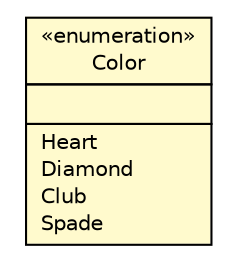 #!/usr/local/bin/dot
#
# Class diagram 
# Generated by UMLGraph version R5_6 (http://www.umlgraph.org/)
#

digraph G {
	edge [fontname="Helvetica",fontsize=10,labelfontname="Helvetica",labelfontsize=10];
	node [fontname="Helvetica",fontsize=10,shape=plaintext];
	nodesep=0.25;
	ranksep=0.5;
	// Common.Color
	c1055 [label=<<table title="Common.Color" border="0" cellborder="1" cellspacing="0" cellpadding="2" port="p" bgcolor="lemonChiffon" href="./Color.html">
		<tr><td><table border="0" cellspacing="0" cellpadding="1">
<tr><td align="center" balign="center"> &#171;enumeration&#187; </td></tr>
<tr><td align="center" balign="center"> Color </td></tr>
		</table></td></tr>
		<tr><td><table border="0" cellspacing="0" cellpadding="1">
<tr><td align="left" balign="left">  </td></tr>
		</table></td></tr>
		<tr><td><table border="0" cellspacing="0" cellpadding="1">
<tr><td align="left" balign="left"> Heart </td></tr>
<tr><td align="left" balign="left"> Diamond </td></tr>
<tr><td align="left" balign="left"> Club </td></tr>
<tr><td align="left" balign="left"> Spade </td></tr>
		</table></td></tr>
		</table>>, URL="./Color.html", fontname="Helvetica", fontcolor="black", fontsize=10.0];
}

